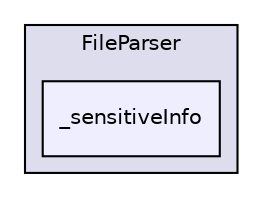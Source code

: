 digraph "FileParser/_sensitiveInfo" {
  compound=true
  node [ fontsize="10", fontname="Helvetica"];
  edge [ labelfontsize="10", labelfontname="Helvetica"];
  subgraph clusterdir_f5af24222458eb34413d97f344853666 {
    graph [ bgcolor="#ddddee", pencolor="black", label="FileParser" fontname="Helvetica", fontsize="10", URL="dir_f5af24222458eb34413d97f344853666.html"]
  dir_438e6929488ee619b0dd5fee9baffd6f [shape=box, label="_sensitiveInfo", style="filled", fillcolor="#eeeeff", pencolor="black", URL="dir_438e6929488ee619b0dd5fee9baffd6f.html"];
  }
}
